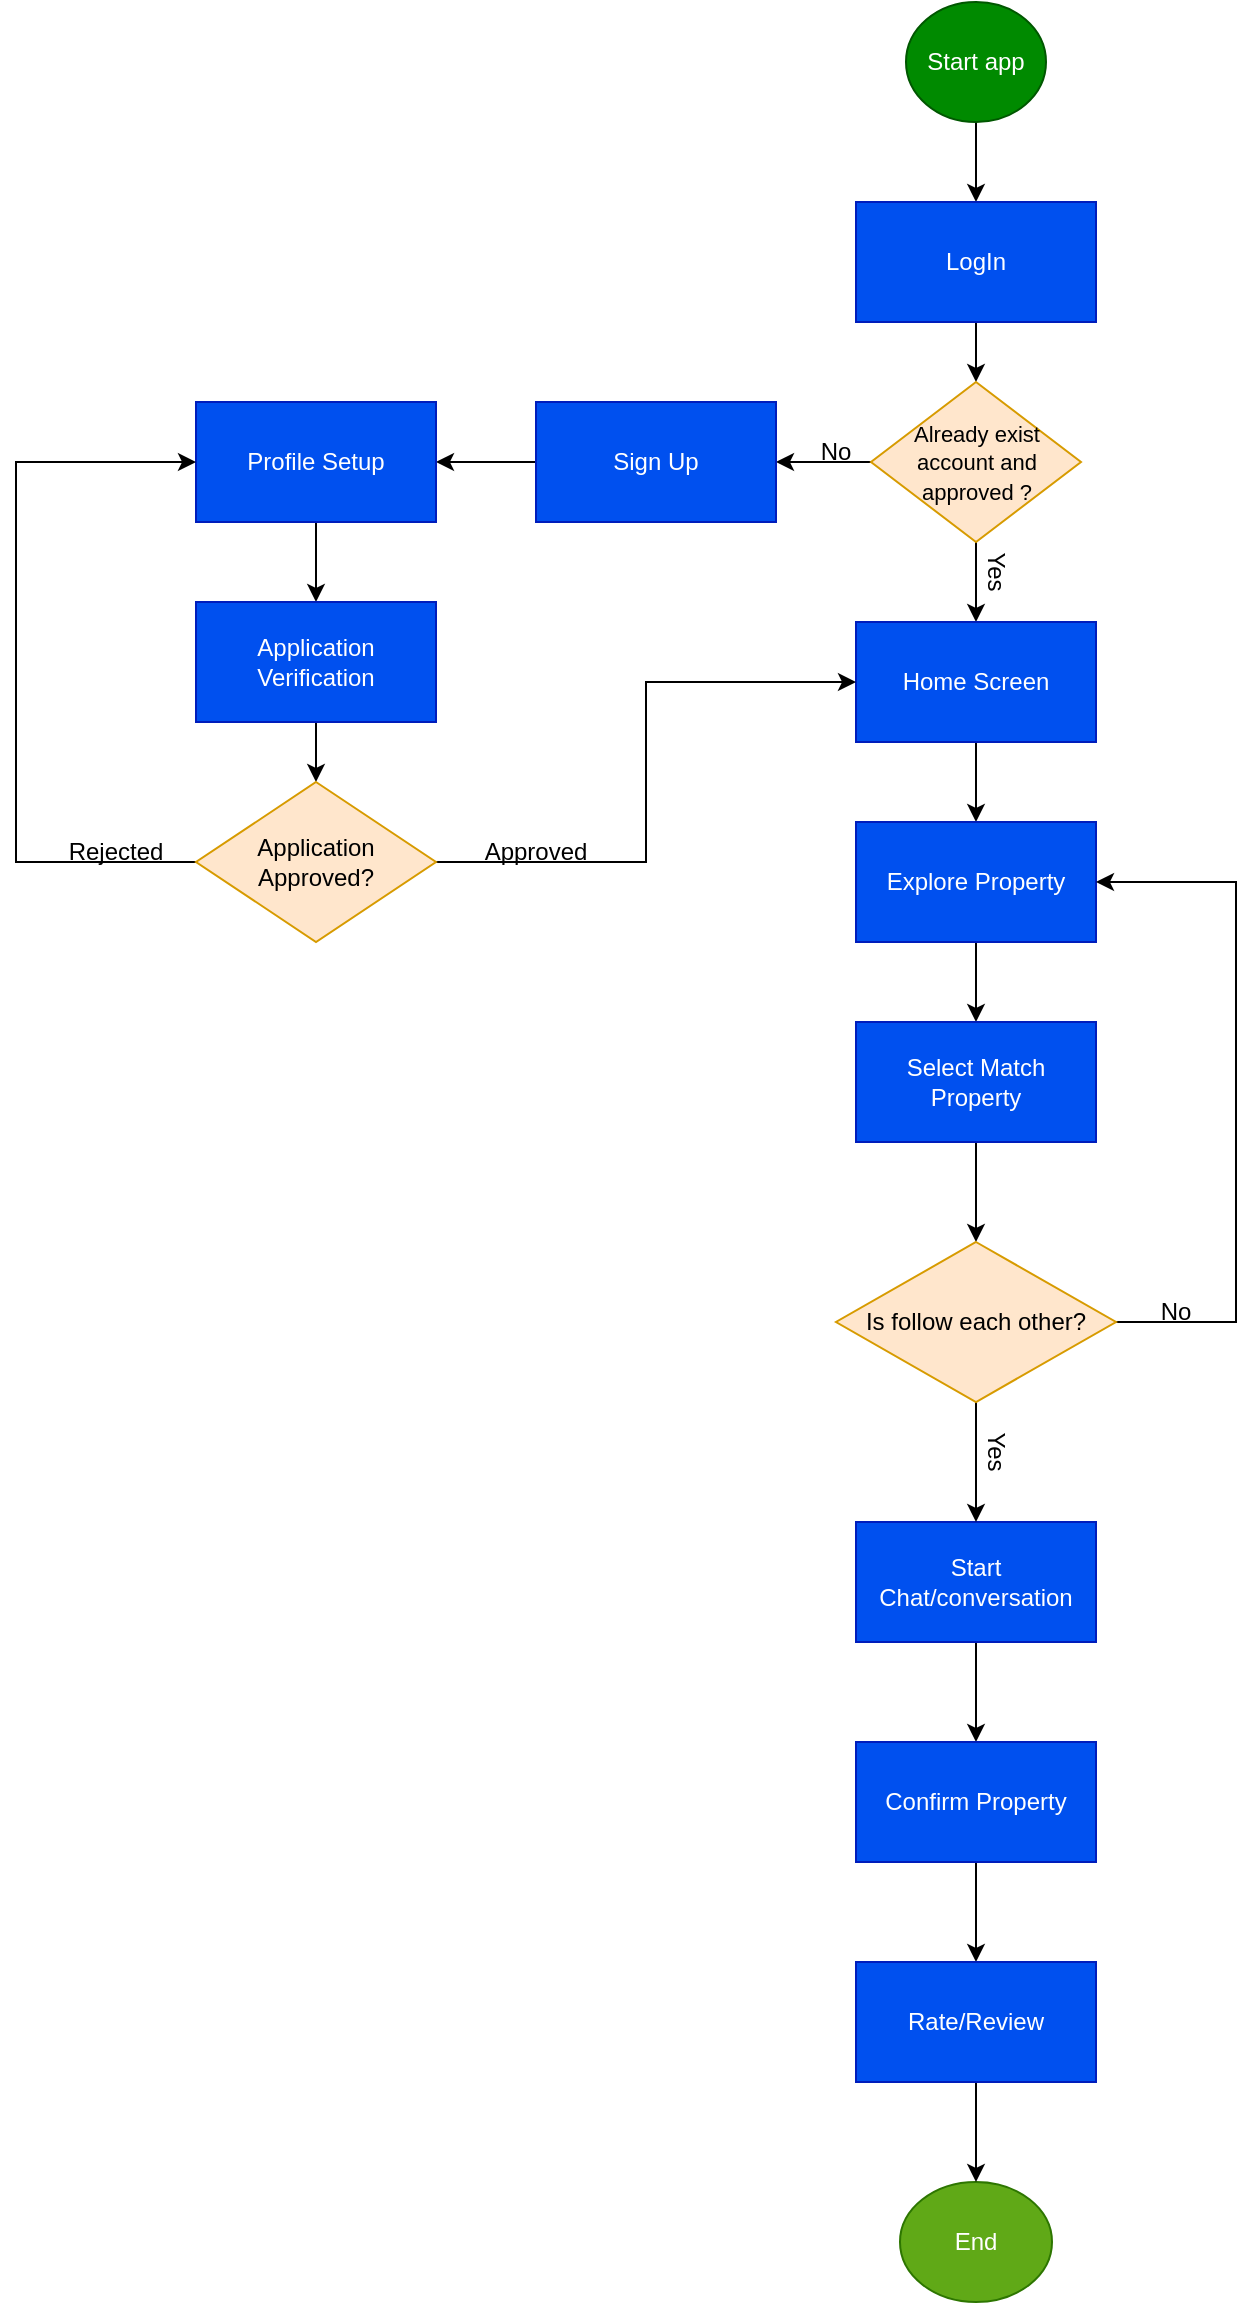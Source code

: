 <mxfile version="26.1.3">
  <diagram name="Exchange Property" id="gCmPUOXGhQcxKehQVGMK">
    <mxGraphModel dx="1434" dy="731" grid="1" gridSize="10" guides="1" tooltips="1" connect="1" arrows="1" fold="1" page="1" pageScale="1" pageWidth="850" pageHeight="1400" math="0" shadow="0">
      <root>
        <mxCell id="0" />
        <mxCell id="1" parent="0" />
        <mxCell id="9nDD6oZFU34gLlzTbC-f-3" value="" style="edgeStyle=orthogonalEdgeStyle;rounded=0;orthogonalLoop=1;jettySize=auto;html=1;" parent="1" source="9nDD6oZFU34gLlzTbC-f-1" target="9nDD6oZFU34gLlzTbC-f-2" edge="1">
          <mxGeometry relative="1" as="geometry" />
        </mxCell>
        <mxCell id="9nDD6oZFU34gLlzTbC-f-1" value="Start app" style="ellipse;whiteSpace=wrap;html=1;fillColor=#008a00;fontColor=#ffffff;strokeColor=#005700;" parent="1" vertex="1">
          <mxGeometry x="525" y="10" width="70" height="60" as="geometry" />
        </mxCell>
        <mxCell id="9nDD6oZFU34gLlzTbC-f-5" style="edgeStyle=orthogonalEdgeStyle;rounded=0;orthogonalLoop=1;jettySize=auto;html=1;exitX=0.5;exitY=1;exitDx=0;exitDy=0;entryX=0.5;entryY=0;entryDx=0;entryDy=0;" parent="1" source="9nDD6oZFU34gLlzTbC-f-2" target="9nDD6oZFU34gLlzTbC-f-4" edge="1">
          <mxGeometry relative="1" as="geometry" />
        </mxCell>
        <mxCell id="9nDD6oZFU34gLlzTbC-f-2" value="LogIn" style="whiteSpace=wrap;html=1;fillColor=#0050ef;fontColor=#ffffff;strokeColor=#001DBC;" parent="1" vertex="1">
          <mxGeometry x="500" y="110" width="120" height="60" as="geometry" />
        </mxCell>
        <mxCell id="9nDD6oZFU34gLlzTbC-f-7" value="" style="edgeStyle=orthogonalEdgeStyle;rounded=0;orthogonalLoop=1;jettySize=auto;html=1;" parent="1" source="9nDD6oZFU34gLlzTbC-f-4" target="9nDD6oZFU34gLlzTbC-f-6" edge="1">
          <mxGeometry relative="1" as="geometry" />
        </mxCell>
        <mxCell id="9nDD6oZFU34gLlzTbC-f-9" value="" style="edgeStyle=orthogonalEdgeStyle;rounded=0;orthogonalLoop=1;jettySize=auto;html=1;" parent="1" source="9nDD6oZFU34gLlzTbC-f-4" target="9nDD6oZFU34gLlzTbC-f-8" edge="1">
          <mxGeometry relative="1" as="geometry" />
        </mxCell>
        <mxCell id="9nDD6oZFU34gLlzTbC-f-4" value="&lt;font style=&quot;font-size: 11px;&quot;&gt;Already exist account and approved ?&lt;/font&gt;" style="rhombus;whiteSpace=wrap;html=1;fillColor=#ffe6cc;strokeColor=#d79b00;" parent="1" vertex="1">
          <mxGeometry x="507.5" y="200" width="105" height="80" as="geometry" />
        </mxCell>
        <mxCell id="9nDD6oZFU34gLlzTbC-f-21" value="" style="edgeStyle=orthogonalEdgeStyle;rounded=0;orthogonalLoop=1;jettySize=auto;html=1;" parent="1" source="9nDD6oZFU34gLlzTbC-f-6" target="9nDD6oZFU34gLlzTbC-f-20" edge="1">
          <mxGeometry relative="1" as="geometry" />
        </mxCell>
        <mxCell id="9nDD6oZFU34gLlzTbC-f-6" value="Home Screen" style="whiteSpace=wrap;html=1;fillColor=#0050ef;fontColor=#ffffff;strokeColor=#001DBC;" parent="1" vertex="1">
          <mxGeometry x="500" y="320" width="120" height="60" as="geometry" />
        </mxCell>
        <mxCell id="9nDD6oZFU34gLlzTbC-f-11" value="" style="edgeStyle=orthogonalEdgeStyle;rounded=0;orthogonalLoop=1;jettySize=auto;html=1;" parent="1" source="9nDD6oZFU34gLlzTbC-f-8" target="9nDD6oZFU34gLlzTbC-f-10" edge="1">
          <mxGeometry relative="1" as="geometry" />
        </mxCell>
        <mxCell id="9nDD6oZFU34gLlzTbC-f-8" value="Sign Up" style="whiteSpace=wrap;html=1;fillColor=#0050ef;fontColor=#ffffff;strokeColor=#001DBC;" parent="1" vertex="1">
          <mxGeometry x="340" y="210" width="120" height="60" as="geometry" />
        </mxCell>
        <mxCell id="9nDD6oZFU34gLlzTbC-f-13" value="" style="edgeStyle=orthogonalEdgeStyle;rounded=0;orthogonalLoop=1;jettySize=auto;html=1;" parent="1" source="9nDD6oZFU34gLlzTbC-f-10" target="9nDD6oZFU34gLlzTbC-f-12" edge="1">
          <mxGeometry relative="1" as="geometry" />
        </mxCell>
        <mxCell id="9nDD6oZFU34gLlzTbC-f-10" value="Profile Setup" style="whiteSpace=wrap;html=1;fillColor=#0050ef;fontColor=#ffffff;strokeColor=#001DBC;" parent="1" vertex="1">
          <mxGeometry x="170" y="210" width="120" height="60" as="geometry" />
        </mxCell>
        <mxCell id="9nDD6oZFU34gLlzTbC-f-15" value="" style="edgeStyle=orthogonalEdgeStyle;rounded=0;orthogonalLoop=1;jettySize=auto;html=1;" parent="1" source="9nDD6oZFU34gLlzTbC-f-12" target="9nDD6oZFU34gLlzTbC-f-14" edge="1">
          <mxGeometry relative="1" as="geometry" />
        </mxCell>
        <mxCell id="9nDD6oZFU34gLlzTbC-f-12" value="Application Verification" style="whiteSpace=wrap;html=1;fillColor=#0050ef;fontColor=#ffffff;strokeColor=#001DBC;" parent="1" vertex="1">
          <mxGeometry x="170" y="310" width="120" height="60" as="geometry" />
        </mxCell>
        <mxCell id="9nDD6oZFU34gLlzTbC-f-16" style="edgeStyle=orthogonalEdgeStyle;rounded=0;orthogonalLoop=1;jettySize=auto;html=1;exitX=1;exitY=0.5;exitDx=0;exitDy=0;entryX=0;entryY=0.5;entryDx=0;entryDy=0;" parent="1" source="9nDD6oZFU34gLlzTbC-f-14" target="9nDD6oZFU34gLlzTbC-f-6" edge="1">
          <mxGeometry relative="1" as="geometry" />
        </mxCell>
        <mxCell id="9nDD6oZFU34gLlzTbC-f-19" style="edgeStyle=orthogonalEdgeStyle;rounded=0;orthogonalLoop=1;jettySize=auto;html=1;exitX=0;exitY=0.5;exitDx=0;exitDy=0;entryX=0;entryY=0.5;entryDx=0;entryDy=0;" parent="1" source="9nDD6oZFU34gLlzTbC-f-14" target="9nDD6oZFU34gLlzTbC-f-10" edge="1">
          <mxGeometry relative="1" as="geometry">
            <Array as="points">
              <mxPoint x="80" y="440" />
              <mxPoint x="80" y="240" />
            </Array>
          </mxGeometry>
        </mxCell>
        <mxCell id="9nDD6oZFU34gLlzTbC-f-14" value="Application Approved?" style="rhombus;whiteSpace=wrap;html=1;fillColor=#ffe6cc;strokeColor=#d79b00;" parent="1" vertex="1">
          <mxGeometry x="170" y="400" width="120" height="80" as="geometry" />
        </mxCell>
        <mxCell id="9nDD6oZFU34gLlzTbC-f-23" value="" style="edgeStyle=orthogonalEdgeStyle;rounded=0;orthogonalLoop=1;jettySize=auto;html=1;" parent="1" source="9nDD6oZFU34gLlzTbC-f-20" target="9nDD6oZFU34gLlzTbC-f-22" edge="1">
          <mxGeometry relative="1" as="geometry" />
        </mxCell>
        <mxCell id="9nDD6oZFU34gLlzTbC-f-20" value="Explore Property" style="whiteSpace=wrap;html=1;fillColor=#0050ef;fontColor=#ffffff;strokeColor=#001DBC;" parent="1" vertex="1">
          <mxGeometry x="500" y="420" width="120" height="60" as="geometry" />
        </mxCell>
        <mxCell id="sSJwMgRtfISDwrkTLSzi-9" value="" style="edgeStyle=orthogonalEdgeStyle;rounded=0;orthogonalLoop=1;jettySize=auto;html=1;" edge="1" parent="1" source="9nDD6oZFU34gLlzTbC-f-22" target="sSJwMgRtfISDwrkTLSzi-8">
          <mxGeometry relative="1" as="geometry" />
        </mxCell>
        <mxCell id="9nDD6oZFU34gLlzTbC-f-22" value="Select Match Property" style="whiteSpace=wrap;html=1;fillColor=#0050ef;fontColor=#ffffff;strokeColor=#001DBC;" parent="1" vertex="1">
          <mxGeometry x="500" y="520" width="120" height="60" as="geometry" />
        </mxCell>
        <mxCell id="sSJwMgRtfISDwrkTLSzi-2" value="" style="edgeStyle=orthogonalEdgeStyle;rounded=0;orthogonalLoop=1;jettySize=auto;html=1;" edge="1" parent="1" source="9nDD6oZFU34gLlzTbC-f-24" target="sSJwMgRtfISDwrkTLSzi-1">
          <mxGeometry relative="1" as="geometry" />
        </mxCell>
        <mxCell id="9nDD6oZFU34gLlzTbC-f-24" value="Start Chat/conversation" style="whiteSpace=wrap;html=1;fillColor=#0050ef;fontColor=#ffffff;strokeColor=#001DBC;" parent="1" vertex="1">
          <mxGeometry x="500" y="770" width="120" height="60" as="geometry" />
        </mxCell>
        <mxCell id="9nDD6oZFU34gLlzTbC-f-43" value="Yes" style="text;html=1;align=center;verticalAlign=middle;whiteSpace=wrap;rounded=0;rotation=90;" parent="1" vertex="1">
          <mxGeometry x="540" y="280" width="60" height="30" as="geometry" />
        </mxCell>
        <mxCell id="9nDD6oZFU34gLlzTbC-f-44" value="No" style="text;html=1;align=center;verticalAlign=middle;whiteSpace=wrap;rounded=0;" parent="1" vertex="1">
          <mxGeometry x="460" y="220" width="60" height="30" as="geometry" />
        </mxCell>
        <mxCell id="9nDD6oZFU34gLlzTbC-f-46" value="Approved" style="text;html=1;align=center;verticalAlign=middle;whiteSpace=wrap;rounded=0;" parent="1" vertex="1">
          <mxGeometry x="310" y="420" width="60" height="30" as="geometry" />
        </mxCell>
        <mxCell id="9nDD6oZFU34gLlzTbC-f-47" value="Rejected" style="text;html=1;align=center;verticalAlign=middle;whiteSpace=wrap;rounded=0;" parent="1" vertex="1">
          <mxGeometry x="100" y="420" width="60" height="30" as="geometry" />
        </mxCell>
        <mxCell id="9nDD6oZFU34gLlzTbC-f-42" value="End" style="ellipse;whiteSpace=wrap;html=1;fillColor=#60a917;fontColor=#ffffff;strokeColor=#2D7600;" parent="1" vertex="1">
          <mxGeometry x="522" y="1100" width="76" height="60" as="geometry" />
        </mxCell>
        <mxCell id="sSJwMgRtfISDwrkTLSzi-6" value="" style="edgeStyle=orthogonalEdgeStyle;rounded=0;orthogonalLoop=1;jettySize=auto;html=1;" edge="1" parent="1" source="sSJwMgRtfISDwrkTLSzi-1" target="sSJwMgRtfISDwrkTLSzi-5">
          <mxGeometry relative="1" as="geometry" />
        </mxCell>
        <mxCell id="sSJwMgRtfISDwrkTLSzi-1" value="Confirm Property" style="whiteSpace=wrap;html=1;fillColor=#0050ef;strokeColor=#001DBC;fontColor=#ffffff;" vertex="1" parent="1">
          <mxGeometry x="500" y="880" width="120" height="60" as="geometry" />
        </mxCell>
        <mxCell id="sSJwMgRtfISDwrkTLSzi-7" style="edgeStyle=orthogonalEdgeStyle;rounded=0;orthogonalLoop=1;jettySize=auto;html=1;exitX=0.5;exitY=1;exitDx=0;exitDy=0;entryX=0.5;entryY=0;entryDx=0;entryDy=0;" edge="1" parent="1" source="sSJwMgRtfISDwrkTLSzi-5" target="9nDD6oZFU34gLlzTbC-f-42">
          <mxGeometry relative="1" as="geometry" />
        </mxCell>
        <mxCell id="sSJwMgRtfISDwrkTLSzi-5" value="Rate/Review" style="whiteSpace=wrap;html=1;fillColor=#0050ef;strokeColor=#001DBC;fontColor=#ffffff;" vertex="1" parent="1">
          <mxGeometry x="500" y="990" width="120" height="60" as="geometry" />
        </mxCell>
        <mxCell id="sSJwMgRtfISDwrkTLSzi-10" style="edgeStyle=orthogonalEdgeStyle;rounded=0;orthogonalLoop=1;jettySize=auto;html=1;exitX=0.5;exitY=1;exitDx=0;exitDy=0;entryX=0.5;entryY=0;entryDx=0;entryDy=0;" edge="1" parent="1" source="sSJwMgRtfISDwrkTLSzi-8" target="9nDD6oZFU34gLlzTbC-f-24">
          <mxGeometry relative="1" as="geometry" />
        </mxCell>
        <mxCell id="sSJwMgRtfISDwrkTLSzi-11" style="edgeStyle=orthogonalEdgeStyle;rounded=0;orthogonalLoop=1;jettySize=auto;html=1;exitX=1;exitY=0.5;exitDx=0;exitDy=0;entryX=1;entryY=0.5;entryDx=0;entryDy=0;" edge="1" parent="1" source="sSJwMgRtfISDwrkTLSzi-8" target="9nDD6oZFU34gLlzTbC-f-20">
          <mxGeometry relative="1" as="geometry">
            <Array as="points">
              <mxPoint x="690" y="670" />
              <mxPoint x="690" y="450" />
            </Array>
          </mxGeometry>
        </mxCell>
        <mxCell id="sSJwMgRtfISDwrkTLSzi-8" value="Is follow each other?" style="rhombus;whiteSpace=wrap;html=1;fillColor=#ffe6cc;strokeColor=#d79b00;" vertex="1" parent="1">
          <mxGeometry x="490" y="630" width="140" height="80" as="geometry" />
        </mxCell>
        <mxCell id="sSJwMgRtfISDwrkTLSzi-12" value="Yes" style="text;html=1;align=center;verticalAlign=middle;whiteSpace=wrap;rounded=0;rotation=90;" vertex="1" parent="1">
          <mxGeometry x="540" y="720" width="60" height="30" as="geometry" />
        </mxCell>
        <mxCell id="sSJwMgRtfISDwrkTLSzi-13" value="No" style="text;html=1;align=center;verticalAlign=middle;whiteSpace=wrap;rounded=0;" vertex="1" parent="1">
          <mxGeometry x="630" y="650" width="60" height="30" as="geometry" />
        </mxCell>
      </root>
    </mxGraphModel>
  </diagram>
</mxfile>
